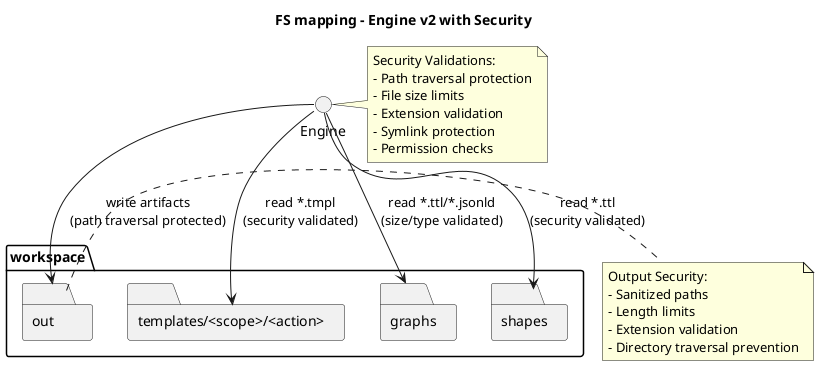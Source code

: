 @startuml
title FS mapping - Engine v2 with Security
folder "workspace" {
  folder "templates/<scope>/<action>" as T
  folder "graphs" as G
  folder "shapes" as S
  folder "out" as O
}
Engine --> T : read *.tmpl\n(security validated)
Engine --> G : read *.ttl/*.jsonld\n(size/type validated)
Engine --> S : read *.ttl\n(security validated)
Engine --> O : write artifacts\n(path traversal protected)

note right of Engine
  Security Validations:
  - Path traversal protection
  - File size limits
  - Extension validation
  - Symlink protection
  - Permission checks
end note

note right of O
  Output Security:
  - Sanitized paths
  - Length limits
  - Extension validation
  - Directory traversal prevention
end note
@enduml

